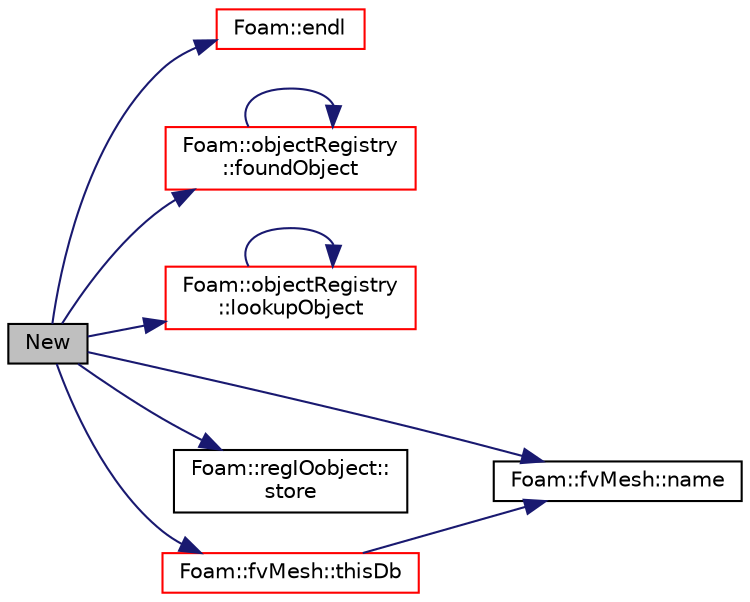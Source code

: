 digraph "New"
{
  bgcolor="transparent";
  edge [fontname="Helvetica",fontsize="10",labelfontname="Helvetica",labelfontsize="10"];
  node [fontname="Helvetica",fontsize="10",shape=record];
  rankdir="LR";
  Node67 [label="New",height=0.2,width=0.4,color="black", fillcolor="grey75", style="filled", fontcolor="black"];
  Node67 -> Node68 [color="midnightblue",fontsize="10",style="solid",fontname="Helvetica"];
  Node68 [label="Foam::endl",height=0.2,width=0.4,color="red",URL="$a21851.html#a2db8fe02a0d3909e9351bb4275b23ce4",tooltip="Add newline and flush stream. "];
  Node67 -> Node70 [color="midnightblue",fontsize="10",style="solid",fontname="Helvetica"];
  Node70 [label="Foam::objectRegistry\l::foundObject",height=0.2,width=0.4,color="red",URL="$a27433.html#afb1fd730975d12fa5bcd4252fbf2b92c",tooltip="Is the named Type found? "];
  Node70 -> Node70 [color="midnightblue",fontsize="10",style="solid",fontname="Helvetica"];
  Node67 -> Node81 [color="midnightblue",fontsize="10",style="solid",fontname="Helvetica"];
  Node81 [label="Foam::objectRegistry\l::lookupObject",height=0.2,width=0.4,color="red",URL="$a27433.html#a8b49296f8410366342c524250612c2aa",tooltip="Lookup and return the object of the given Type. "];
  Node81 -> Node81 [color="midnightblue",fontsize="10",style="solid",fontname="Helvetica"];
  Node67 -> Node120 [color="midnightblue",fontsize="10",style="solid",fontname="Helvetica"];
  Node120 [label="Foam::fvMesh::name",height=0.2,width=0.4,color="black",URL="$a23593.html#acc80e00a8ac919288fb55bd14cc88bf6",tooltip="Return reference to name. "];
  Node67 -> Node121 [color="midnightblue",fontsize="10",style="solid",fontname="Helvetica"];
  Node121 [label="Foam::regIOobject::\lstore",height=0.2,width=0.4,color="black",URL="$a27441.html#af5d1fdcbfe78592afb590a4c244acf20",tooltip="Transfer ownership of this object to its registry. "];
  Node67 -> Node122 [color="midnightblue",fontsize="10",style="solid",fontname="Helvetica"];
  Node122 [label="Foam::fvMesh::thisDb",height=0.2,width=0.4,color="red",URL="$a23593.html#a3175cf15a6333b0363a1dc207810c420",tooltip="Return the object registry - resolve conflict polyMesh/lduMesh. "];
  Node122 -> Node120 [color="midnightblue",fontsize="10",style="solid",fontname="Helvetica"];
}
